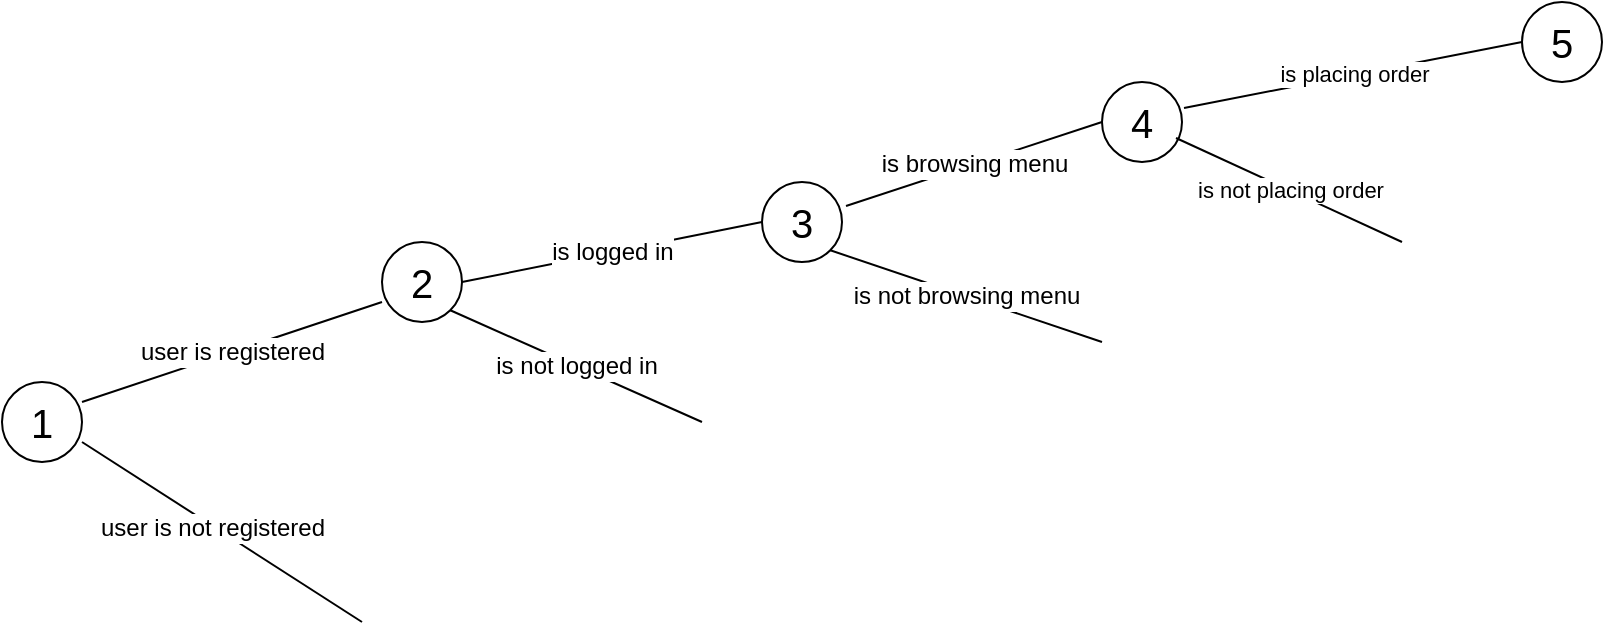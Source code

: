 <mxfile version="22.1.21" type="github">
  <diagram name="Page-1" id="SHznJoDzly4GYoYXKaaM">
    <mxGraphModel dx="2580" dy="508" grid="1" gridSize="10" guides="1" tooltips="1" connect="1" arrows="1" fold="1" page="1" pageScale="1" pageWidth="850" pageHeight="1100" math="0" shadow="0">
      <root>
        <mxCell id="0" />
        <mxCell id="1" parent="0" />
        <mxCell id="xcJyHpn_TASTSululvE_-1" value="1" style="ellipse;whiteSpace=wrap;html=1;aspect=fixed;fontSize=20;" parent="1" vertex="1">
          <mxGeometry x="-1700" y="190" width="40" height="40" as="geometry" />
        </mxCell>
        <mxCell id="xcJyHpn_TASTSululvE_-2" value="user is registered" style="endArrow=none;html=1;rounded=0;fontSize=12;" parent="1" edge="1">
          <mxGeometry width="50" height="50" relative="1" as="geometry">
            <mxPoint x="-1660" y="200" as="sourcePoint" />
            <mxPoint x="-1510" y="150" as="targetPoint" />
          </mxGeometry>
        </mxCell>
        <mxCell id="xcJyHpn_TASTSululvE_-3" value="user is not registered" style="endArrow=none;html=1;rounded=0;fontSize=12;" parent="1" edge="1">
          <mxGeometry x="-0.066" y="-1" width="50" height="50" relative="1" as="geometry">
            <mxPoint x="-1660" y="220" as="sourcePoint" />
            <mxPoint x="-1520" y="310" as="targetPoint" />
            <mxPoint as="offset" />
          </mxGeometry>
        </mxCell>
        <mxCell id="xcJyHpn_TASTSululvE_-6" value="2" style="ellipse;whiteSpace=wrap;html=1;aspect=fixed;fontStyle=0;fontSize=20;" parent="1" vertex="1">
          <mxGeometry x="-1510" y="120" width="40" height="40" as="geometry" />
        </mxCell>
        <mxCell id="xcJyHpn_TASTSululvE_-7" value="is logged in " style="endArrow=none;html=1;rounded=0;exitX=1;exitY=0.5;exitDx=0;exitDy=0;fontSize=12;entryX=0;entryY=0.5;entryDx=0;entryDy=0;" parent="1" source="xcJyHpn_TASTSululvE_-6" edge="1" target="5CcuswN3-5WaLOZWojB9-1">
          <mxGeometry width="50" height="50" relative="1" as="geometry">
            <mxPoint x="-1440" y="290" as="sourcePoint" />
            <mxPoint x="-1350" y="110" as="targetPoint" />
          </mxGeometry>
        </mxCell>
        <mxCell id="5CcuswN3-5WaLOZWojB9-1" value="3" style="ellipse;whiteSpace=wrap;html=1;aspect=fixed;fontSize=20;" vertex="1" parent="1">
          <mxGeometry x="-1320" y="90" width="40" height="40" as="geometry" />
        </mxCell>
        <mxCell id="5CcuswN3-5WaLOZWojB9-2" value="is not logged in" style="endArrow=none;html=1;rounded=0;exitX=1;exitY=1;exitDx=0;exitDy=0;fontSize=12;" edge="1" parent="1" source="xcJyHpn_TASTSululvE_-6">
          <mxGeometry width="50" height="50" relative="1" as="geometry">
            <mxPoint x="-1320" y="290" as="sourcePoint" />
            <mxPoint x="-1350" y="210" as="targetPoint" />
          </mxGeometry>
        </mxCell>
        <mxCell id="5CcuswN3-5WaLOZWojB9-3" value="is not browsing menu" style="endArrow=none;html=1;rounded=0;entryX=1;entryY=1;entryDx=0;entryDy=0;fontSize=12;" edge="1" parent="1" target="5CcuswN3-5WaLOZWojB9-1">
          <mxGeometry width="50" height="50" relative="1" as="geometry">
            <mxPoint x="-1150" y="170" as="sourcePoint" />
            <mxPoint x="-1270" y="240" as="targetPoint" />
          </mxGeometry>
        </mxCell>
        <mxCell id="5CcuswN3-5WaLOZWojB9-4" value="is browsing menu" style="endArrow=none;html=1;rounded=0;exitX=1.05;exitY=0.3;exitDx=0;exitDy=0;exitPerimeter=0;fontSize=12;entryX=0;entryY=0.5;entryDx=0;entryDy=0;" edge="1" parent="1" source="5CcuswN3-5WaLOZWojB9-1" target="5CcuswN3-5WaLOZWojB9-5">
          <mxGeometry width="50" height="50" relative="1" as="geometry">
            <mxPoint x="-1320" y="290" as="sourcePoint" />
            <mxPoint x="-1150" y="70" as="targetPoint" />
          </mxGeometry>
        </mxCell>
        <mxCell id="5CcuswN3-5WaLOZWojB9-5" value="4" style="ellipse;whiteSpace=wrap;html=1;aspect=fixed;fontSize=20;" vertex="1" parent="1">
          <mxGeometry x="-1150" y="40" width="40" height="40" as="geometry" />
        </mxCell>
        <mxCell id="5CcuswN3-5WaLOZWojB9-6" value="is placing order" style="endArrow=none;html=1;rounded=0;entryX=1.025;entryY=0.325;entryDx=0;entryDy=0;entryPerimeter=0;exitX=0;exitY=0.5;exitDx=0;exitDy=0;" edge="1" parent="1" source="5CcuswN3-5WaLOZWojB9-8" target="5CcuswN3-5WaLOZWojB9-5">
          <mxGeometry width="50" height="50" relative="1" as="geometry">
            <mxPoint x="-950" y="30" as="sourcePoint" />
            <mxPoint x="-1270" y="70" as="targetPoint" />
          </mxGeometry>
        </mxCell>
        <mxCell id="5CcuswN3-5WaLOZWojB9-7" value="is not placing order" style="endArrow=none;html=1;rounded=0;entryX=0.925;entryY=0.7;entryDx=0;entryDy=0;entryPerimeter=0;" edge="1" parent="1" target="5CcuswN3-5WaLOZWojB9-5">
          <mxGeometry width="50" height="50" relative="1" as="geometry">
            <mxPoint x="-1000" y="120" as="sourcePoint" />
            <mxPoint x="-1270" y="70" as="targetPoint" />
          </mxGeometry>
        </mxCell>
        <mxCell id="5CcuswN3-5WaLOZWojB9-8" value="5" style="ellipse;whiteSpace=wrap;html=1;aspect=fixed;fontSize=20;" vertex="1" parent="1">
          <mxGeometry x="-940" width="40" height="40" as="geometry" />
        </mxCell>
      </root>
    </mxGraphModel>
  </diagram>
</mxfile>
